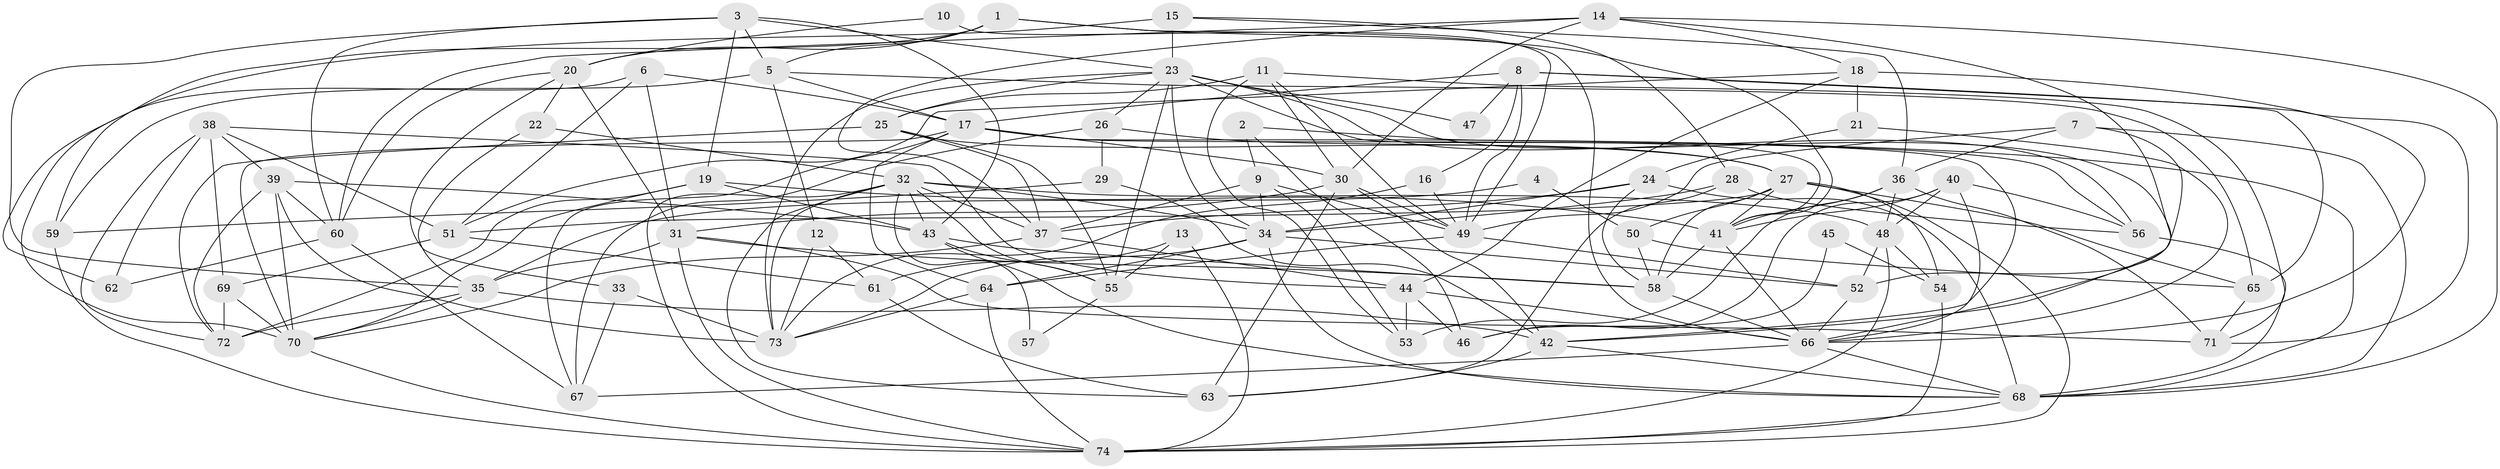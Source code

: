 // original degree distribution, {8: 0.02040816326530612, 4: 0.23129251700680273, 5: 0.17687074829931973, 6: 0.09523809523809523, 3: 0.29931972789115646, 2: 0.1360544217687075, 7: 0.04081632653061224}
// Generated by graph-tools (version 1.1) at 2025/37/03/04/25 23:37:10]
// undirected, 74 vertices, 203 edges
graph export_dot {
  node [color=gray90,style=filled];
  1;
  2;
  3;
  4;
  5;
  6;
  7;
  8;
  9;
  10;
  11;
  12;
  13;
  14;
  15;
  16;
  17;
  18;
  19;
  20;
  21;
  22;
  23;
  24;
  25;
  26;
  27;
  28;
  29;
  30;
  31;
  32;
  33;
  34;
  35;
  36;
  37;
  38;
  39;
  40;
  41;
  42;
  43;
  44;
  45;
  46;
  47;
  48;
  49;
  50;
  51;
  52;
  53;
  54;
  55;
  56;
  57;
  58;
  59;
  60;
  61;
  62;
  63;
  64;
  65;
  66;
  67;
  68;
  69;
  70;
  71;
  72;
  73;
  74;
  1 -- 5 [weight=1.0];
  1 -- 20 [weight=1.0];
  1 -- 41 [weight=1.0];
  1 -- 59 [weight=1.0];
  1 -- 66 [weight=1.0];
  2 -- 9 [weight=1.0];
  2 -- 46 [weight=1.0];
  2 -- 68 [weight=1.0];
  3 -- 5 [weight=1.0];
  3 -- 19 [weight=1.0];
  3 -- 23 [weight=1.0];
  3 -- 35 [weight=1.0];
  3 -- 43 [weight=1.0];
  3 -- 60 [weight=1.0];
  4 -- 35 [weight=1.0];
  4 -- 50 [weight=1.0];
  5 -- 12 [weight=1.0];
  5 -- 17 [weight=1.0];
  5 -- 59 [weight=1.0];
  5 -- 65 [weight=1.0];
  6 -- 17 [weight=1.0];
  6 -- 31 [weight=1.0];
  6 -- 51 [weight=1.0];
  6 -- 70 [weight=1.0];
  7 -- 36 [weight=1.0];
  7 -- 42 [weight=1.0];
  7 -- 49 [weight=1.0];
  7 -- 68 [weight=1.0];
  8 -- 16 [weight=1.0];
  8 -- 17 [weight=1.0];
  8 -- 47 [weight=1.0];
  8 -- 49 [weight=1.0];
  8 -- 65 [weight=1.0];
  8 -- 71 [weight=1.0];
  9 -- 34 [weight=1.0];
  9 -- 37 [weight=1.0];
  9 -- 49 [weight=1.0];
  9 -- 53 [weight=1.0];
  10 -- 20 [weight=1.0];
  10 -- 49 [weight=2.0];
  11 -- 25 [weight=2.0];
  11 -- 30 [weight=1.0];
  11 -- 49 [weight=1.0];
  11 -- 53 [weight=1.0];
  11 -- 71 [weight=1.0];
  12 -- 61 [weight=1.0];
  12 -- 73 [weight=1.0];
  13 -- 55 [weight=1.0];
  13 -- 61 [weight=1.0];
  13 -- 74 [weight=1.0];
  14 -- 18 [weight=1.0];
  14 -- 30 [weight=1.0];
  14 -- 37 [weight=1.0];
  14 -- 52 [weight=1.0];
  14 -- 60 [weight=1.0];
  14 -- 68 [weight=1.0];
  15 -- 23 [weight=2.0];
  15 -- 28 [weight=1.0];
  15 -- 36 [weight=1.0];
  15 -- 62 [weight=1.0];
  16 -- 49 [weight=1.0];
  16 -- 73 [weight=1.0];
  17 -- 30 [weight=1.0];
  17 -- 42 [weight=1.0];
  17 -- 56 [weight=1.0];
  17 -- 64 [weight=1.0];
  17 -- 67 [weight=1.0];
  17 -- 70 [weight=1.0];
  18 -- 21 [weight=1.0];
  18 -- 44 [weight=1.0];
  18 -- 51 [weight=1.0];
  18 -- 66 [weight=1.0];
  19 -- 41 [weight=1.0];
  19 -- 43 [weight=1.0];
  19 -- 70 [weight=1.0];
  19 -- 72 [weight=1.0];
  20 -- 22 [weight=1.0];
  20 -- 31 [weight=1.0];
  20 -- 33 [weight=1.0];
  20 -- 60 [weight=1.0];
  21 -- 24 [weight=1.0];
  21 -- 66 [weight=1.0];
  22 -- 32 [weight=1.0];
  22 -- 35 [weight=1.0];
  23 -- 25 [weight=1.0];
  23 -- 26 [weight=2.0];
  23 -- 34 [weight=3.0];
  23 -- 41 [weight=1.0];
  23 -- 47 [weight=1.0];
  23 -- 55 [weight=1.0];
  23 -- 56 [weight=1.0];
  23 -- 66 [weight=1.0];
  23 -- 73 [weight=2.0];
  24 -- 34 [weight=1.0];
  24 -- 37 [weight=1.0];
  24 -- 58 [weight=1.0];
  24 -- 68 [weight=1.0];
  25 -- 27 [weight=1.0];
  25 -- 37 [weight=1.0];
  25 -- 55 [weight=1.0];
  25 -- 72 [weight=1.0];
  26 -- 27 [weight=1.0];
  26 -- 29 [weight=1.0];
  26 -- 67 [weight=1.0];
  27 -- 41 [weight=1.0];
  27 -- 50 [weight=1.0];
  27 -- 51 [weight=1.0];
  27 -- 54 [weight=1.0];
  27 -- 58 [weight=1.0];
  27 -- 65 [weight=1.0];
  27 -- 74 [weight=1.0];
  28 -- 34 [weight=1.0];
  28 -- 56 [weight=1.0];
  28 -- 63 [weight=1.0];
  29 -- 42 [weight=2.0];
  29 -- 59 [weight=1.0];
  30 -- 31 [weight=1.0];
  30 -- 42 [weight=1.0];
  30 -- 49 [weight=1.0];
  30 -- 63 [weight=1.0];
  31 -- 35 [weight=1.0];
  31 -- 58 [weight=1.0];
  31 -- 71 [weight=2.0];
  31 -- 74 [weight=1.0];
  32 -- 34 [weight=1.0];
  32 -- 37 [weight=2.0];
  32 -- 43 [weight=1.0];
  32 -- 48 [weight=1.0];
  32 -- 55 [weight=1.0];
  32 -- 57 [weight=1.0];
  32 -- 63 [weight=1.0];
  32 -- 73 [weight=2.0];
  32 -- 74 [weight=1.0];
  33 -- 67 [weight=1.0];
  33 -- 73 [weight=1.0];
  34 -- 52 [weight=1.0];
  34 -- 64 [weight=1.0];
  34 -- 68 [weight=1.0];
  34 -- 73 [weight=1.0];
  35 -- 42 [weight=1.0];
  35 -- 70 [weight=1.0];
  35 -- 72 [weight=1.0];
  36 -- 41 [weight=1.0];
  36 -- 48 [weight=1.0];
  36 -- 53 [weight=1.0];
  36 -- 71 [weight=1.0];
  37 -- 44 [weight=1.0];
  37 -- 70 [weight=1.0];
  38 -- 39 [weight=1.0];
  38 -- 44 [weight=1.0];
  38 -- 51 [weight=1.0];
  38 -- 62 [weight=1.0];
  38 -- 69 [weight=1.0];
  38 -- 72 [weight=1.0];
  39 -- 43 [weight=1.0];
  39 -- 60 [weight=1.0];
  39 -- 70 [weight=1.0];
  39 -- 72 [weight=1.0];
  39 -- 73 [weight=1.0];
  40 -- 41 [weight=1.0];
  40 -- 46 [weight=2.0];
  40 -- 48 [weight=1.0];
  40 -- 56 [weight=1.0];
  40 -- 66 [weight=1.0];
  41 -- 58 [weight=1.0];
  41 -- 66 [weight=1.0];
  42 -- 63 [weight=1.0];
  42 -- 68 [weight=1.0];
  43 -- 55 [weight=1.0];
  43 -- 58 [weight=1.0];
  43 -- 68 [weight=1.0];
  44 -- 46 [weight=1.0];
  44 -- 53 [weight=2.0];
  44 -- 66 [weight=1.0];
  45 -- 46 [weight=1.0];
  45 -- 54 [weight=1.0];
  48 -- 52 [weight=1.0];
  48 -- 54 [weight=1.0];
  48 -- 74 [weight=1.0];
  49 -- 52 [weight=1.0];
  49 -- 64 [weight=2.0];
  50 -- 58 [weight=1.0];
  50 -- 65 [weight=1.0];
  51 -- 61 [weight=1.0];
  51 -- 69 [weight=1.0];
  52 -- 66 [weight=1.0];
  54 -- 74 [weight=1.0];
  55 -- 57 [weight=1.0];
  56 -- 68 [weight=1.0];
  58 -- 66 [weight=2.0];
  59 -- 74 [weight=1.0];
  60 -- 62 [weight=1.0];
  60 -- 67 [weight=1.0];
  61 -- 63 [weight=1.0];
  64 -- 73 [weight=1.0];
  64 -- 74 [weight=1.0];
  65 -- 71 [weight=1.0];
  66 -- 67 [weight=1.0];
  66 -- 68 [weight=1.0];
  68 -- 74 [weight=1.0];
  69 -- 70 [weight=1.0];
  69 -- 72 [weight=2.0];
  70 -- 74 [weight=1.0];
}
